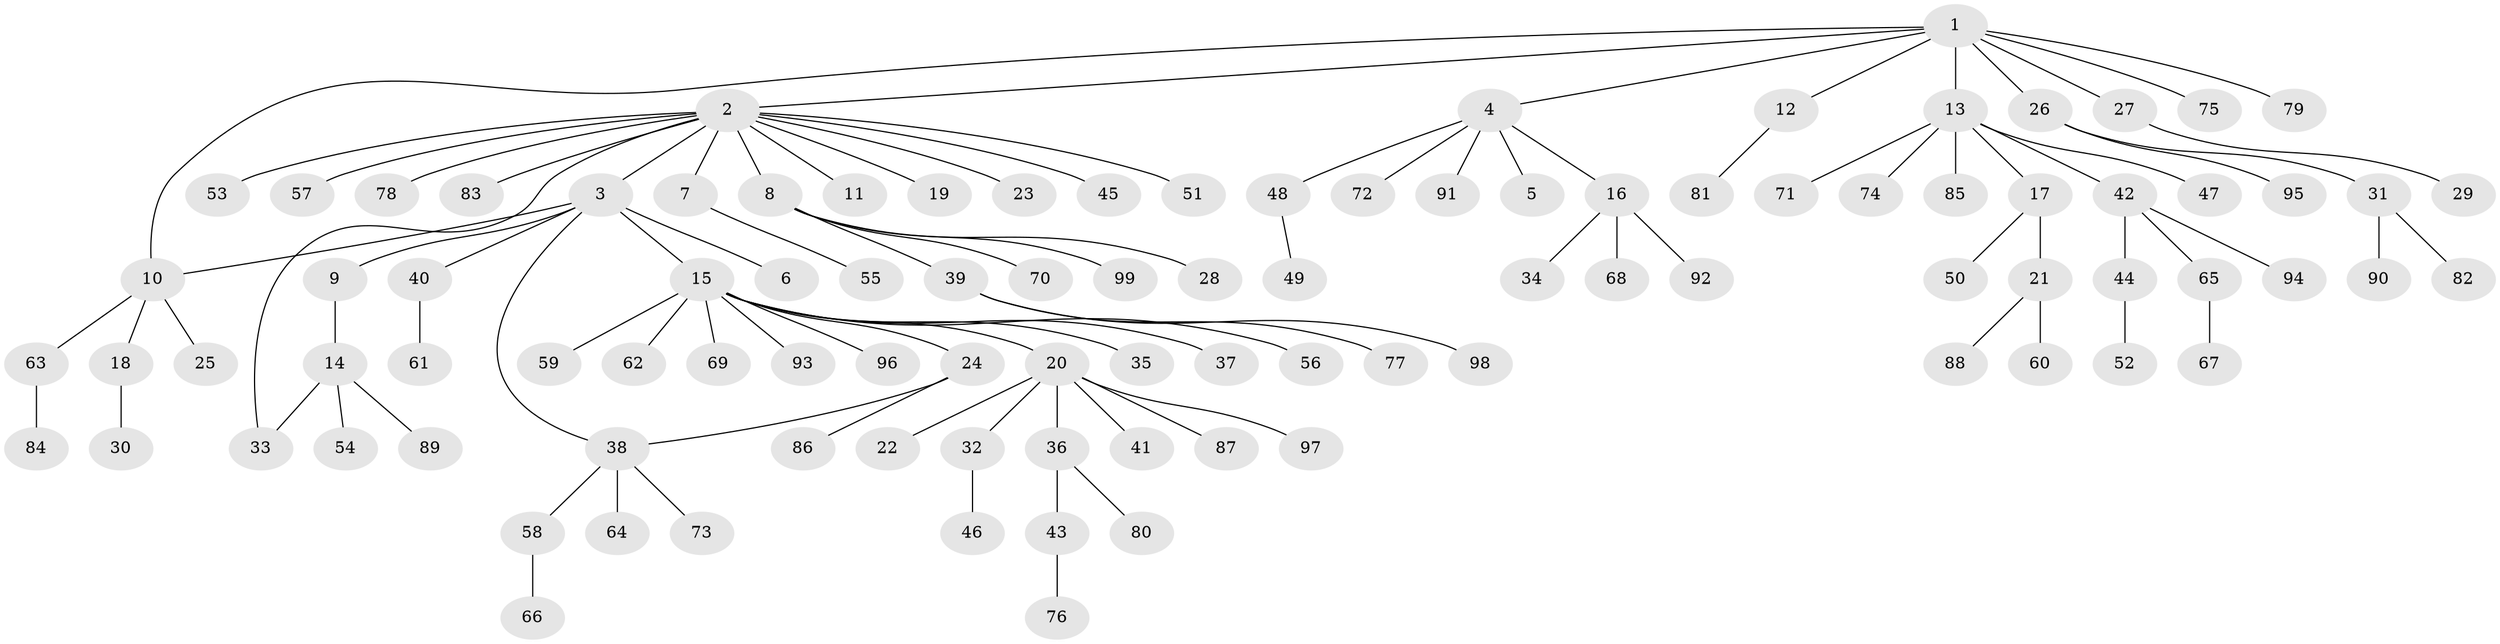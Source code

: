 // Generated by graph-tools (version 1.1) at 2025/01/03/09/25 03:01:48]
// undirected, 99 vertices, 101 edges
graph export_dot {
graph [start="1"]
  node [color=gray90,style=filled];
  1;
  2;
  3;
  4;
  5;
  6;
  7;
  8;
  9;
  10;
  11;
  12;
  13;
  14;
  15;
  16;
  17;
  18;
  19;
  20;
  21;
  22;
  23;
  24;
  25;
  26;
  27;
  28;
  29;
  30;
  31;
  32;
  33;
  34;
  35;
  36;
  37;
  38;
  39;
  40;
  41;
  42;
  43;
  44;
  45;
  46;
  47;
  48;
  49;
  50;
  51;
  52;
  53;
  54;
  55;
  56;
  57;
  58;
  59;
  60;
  61;
  62;
  63;
  64;
  65;
  66;
  67;
  68;
  69;
  70;
  71;
  72;
  73;
  74;
  75;
  76;
  77;
  78;
  79;
  80;
  81;
  82;
  83;
  84;
  85;
  86;
  87;
  88;
  89;
  90;
  91;
  92;
  93;
  94;
  95;
  96;
  97;
  98;
  99;
  1 -- 2;
  1 -- 4;
  1 -- 10;
  1 -- 12;
  1 -- 13;
  1 -- 26;
  1 -- 27;
  1 -- 75;
  1 -- 79;
  2 -- 3;
  2 -- 7;
  2 -- 8;
  2 -- 11;
  2 -- 19;
  2 -- 23;
  2 -- 33;
  2 -- 45;
  2 -- 51;
  2 -- 53;
  2 -- 57;
  2 -- 78;
  2 -- 83;
  3 -- 6;
  3 -- 9;
  3 -- 10;
  3 -- 15;
  3 -- 38;
  3 -- 40;
  4 -- 5;
  4 -- 16;
  4 -- 48;
  4 -- 72;
  4 -- 91;
  7 -- 55;
  8 -- 28;
  8 -- 39;
  8 -- 70;
  8 -- 99;
  9 -- 14;
  10 -- 18;
  10 -- 25;
  10 -- 63;
  12 -- 81;
  13 -- 17;
  13 -- 42;
  13 -- 47;
  13 -- 71;
  13 -- 74;
  13 -- 85;
  14 -- 33;
  14 -- 54;
  14 -- 89;
  15 -- 20;
  15 -- 24;
  15 -- 35;
  15 -- 37;
  15 -- 56;
  15 -- 59;
  15 -- 62;
  15 -- 69;
  15 -- 93;
  15 -- 96;
  16 -- 34;
  16 -- 68;
  16 -- 92;
  17 -- 21;
  17 -- 50;
  18 -- 30;
  20 -- 22;
  20 -- 32;
  20 -- 36;
  20 -- 41;
  20 -- 87;
  20 -- 97;
  21 -- 60;
  21 -- 88;
  24 -- 38;
  24 -- 86;
  26 -- 31;
  26 -- 95;
  27 -- 29;
  31 -- 82;
  31 -- 90;
  32 -- 46;
  36 -- 43;
  36 -- 80;
  38 -- 58;
  38 -- 64;
  38 -- 73;
  39 -- 77;
  39 -- 98;
  40 -- 61;
  42 -- 44;
  42 -- 65;
  42 -- 94;
  43 -- 76;
  44 -- 52;
  48 -- 49;
  58 -- 66;
  63 -- 84;
  65 -- 67;
}
